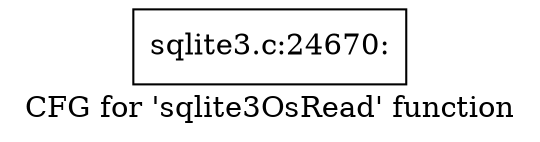 digraph "CFG for 'sqlite3OsRead' function" {
	label="CFG for 'sqlite3OsRead' function";

	Node0x55c0f7403880 [shape=record,label="{sqlite3.c:24670:}"];
}
